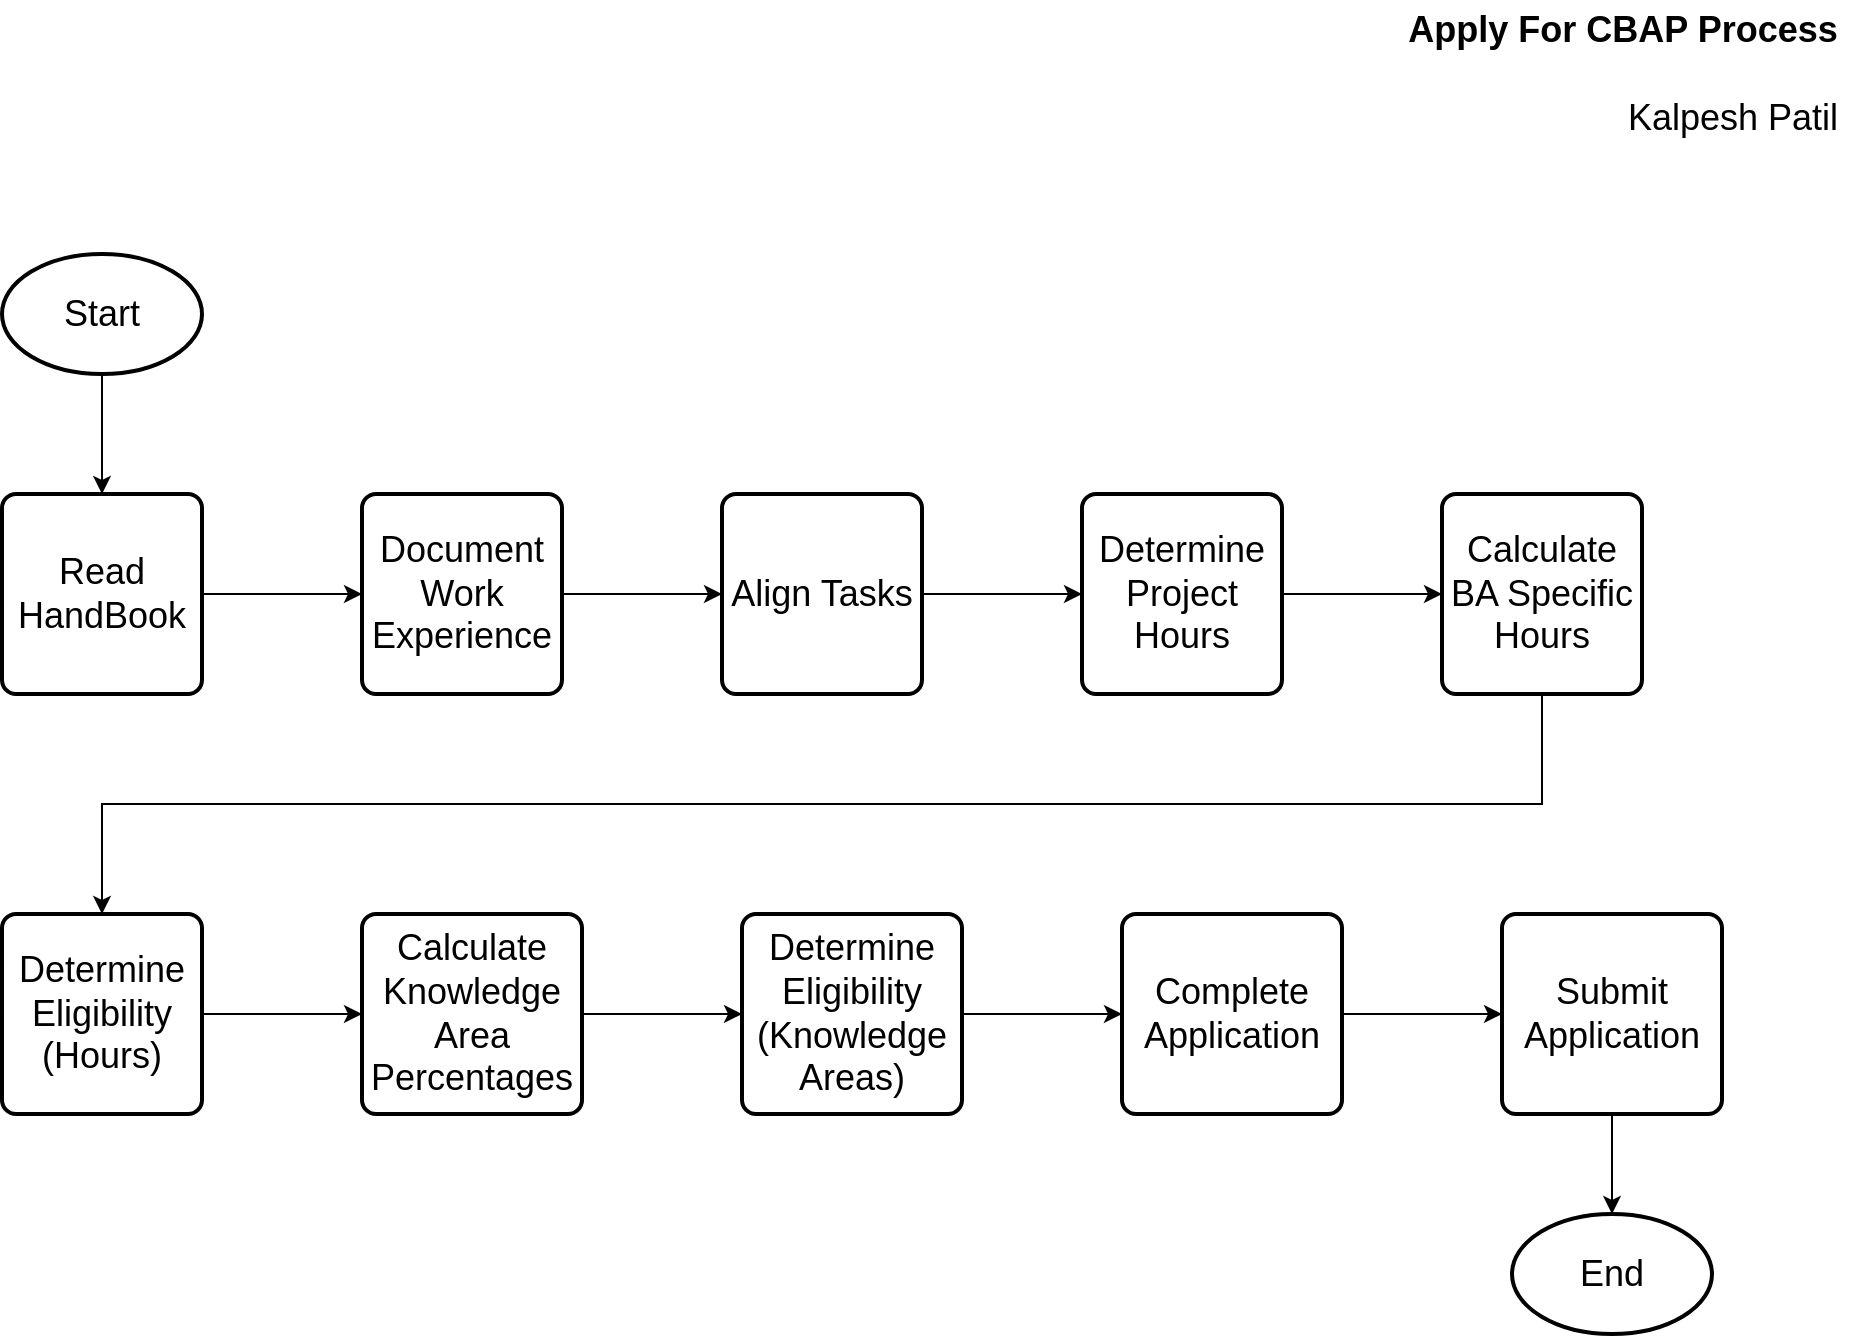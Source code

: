<mxfile version="13.1.2" type="github">
  <diagram id="bmLxF5NHHbLqdTSqwjN1" name="Page-1">
    <mxGraphModel dx="1231" dy="806" grid="1" gridSize="10" guides="1" tooltips="1" connect="1" arrows="1" fold="1" page="1" pageScale="1" pageWidth="1169" pageHeight="826" math="0" shadow="0">
      <root>
        <mxCell id="0" />
        <mxCell id="1" parent="0" />
        <mxCell id="Y69mmydfdGmCzMNUpoow-1" value="Apply For CBAP Process" style="text;html=1;align=center;verticalAlign=middle;resizable=0;points=[];autosize=1;fontSize=18;fontStyle=1" vertex="1" parent="1">
          <mxGeometry x="850" y="16" width="230" height="30" as="geometry" />
        </mxCell>
        <mxCell id="Y69mmydfdGmCzMNUpoow-2" value="Kalpesh Patil" style="text;html=1;align=center;verticalAlign=middle;resizable=0;points=[];autosize=1;fontSize=18;" vertex="1" parent="1">
          <mxGeometry x="960" y="60" width="120" height="30" as="geometry" />
        </mxCell>
        <mxCell id="Y69mmydfdGmCzMNUpoow-24" value="" style="edgeStyle=orthogonalEdgeStyle;rounded=0;orthogonalLoop=1;jettySize=auto;html=1;fontSize=18;" edge="1" parent="1" source="Y69mmydfdGmCzMNUpoow-3" target="Y69mmydfdGmCzMNUpoow-4">
          <mxGeometry relative="1" as="geometry" />
        </mxCell>
        <mxCell id="Y69mmydfdGmCzMNUpoow-3" value="Start" style="strokeWidth=2;html=1;shape=mxgraph.flowchart.start_1;whiteSpace=wrap;fontSize=18;" vertex="1" parent="1">
          <mxGeometry x="155" y="143" width="100" height="60" as="geometry" />
        </mxCell>
        <mxCell id="Y69mmydfdGmCzMNUpoow-6" value="" style="edgeStyle=orthogonalEdgeStyle;rounded=0;orthogonalLoop=1;jettySize=auto;html=1;fontSize=18;" edge="1" parent="1" source="Y69mmydfdGmCzMNUpoow-4" target="Y69mmydfdGmCzMNUpoow-5">
          <mxGeometry relative="1" as="geometry" />
        </mxCell>
        <mxCell id="Y69mmydfdGmCzMNUpoow-4" value="Read HandBook" style="rounded=1;whiteSpace=wrap;html=1;absoluteArcSize=1;arcSize=14;strokeWidth=2;fontSize=18;" vertex="1" parent="1">
          <mxGeometry x="155" y="263" width="100" height="100" as="geometry" />
        </mxCell>
        <mxCell id="Y69mmydfdGmCzMNUpoow-15" value="" style="edgeStyle=orthogonalEdgeStyle;rounded=0;orthogonalLoop=1;jettySize=auto;html=1;fontSize=18;" edge="1" parent="1" source="Y69mmydfdGmCzMNUpoow-13" target="Y69mmydfdGmCzMNUpoow-14">
          <mxGeometry relative="1" as="geometry" />
        </mxCell>
        <mxCell id="Y69mmydfdGmCzMNUpoow-13" value="Determine Eligibility (Hours)" style="rounded=1;whiteSpace=wrap;html=1;absoluteArcSize=1;arcSize=14;strokeWidth=2;fontSize=18;" vertex="1" parent="1">
          <mxGeometry x="155" y="473" width="100" height="100" as="geometry" />
        </mxCell>
        <mxCell id="Y69mmydfdGmCzMNUpoow-17" value="" style="edgeStyle=orthogonalEdgeStyle;rounded=0;orthogonalLoop=1;jettySize=auto;html=1;fontSize=18;" edge="1" parent="1" source="Y69mmydfdGmCzMNUpoow-14" target="Y69mmydfdGmCzMNUpoow-16">
          <mxGeometry relative="1" as="geometry" />
        </mxCell>
        <mxCell id="Y69mmydfdGmCzMNUpoow-14" value="Calculate Knowledge Area Percentages" style="rounded=1;whiteSpace=wrap;html=1;absoluteArcSize=1;arcSize=14;strokeWidth=2;fontSize=18;" vertex="1" parent="1">
          <mxGeometry x="335" y="473" width="110" height="100" as="geometry" />
        </mxCell>
        <mxCell id="Y69mmydfdGmCzMNUpoow-19" value="" style="edgeStyle=orthogonalEdgeStyle;rounded=0;orthogonalLoop=1;jettySize=auto;html=1;fontSize=18;" edge="1" parent="1" source="Y69mmydfdGmCzMNUpoow-16" target="Y69mmydfdGmCzMNUpoow-18">
          <mxGeometry relative="1" as="geometry" />
        </mxCell>
        <mxCell id="Y69mmydfdGmCzMNUpoow-16" value="Determine Eligibility (Knowledge Areas)" style="rounded=1;whiteSpace=wrap;html=1;absoluteArcSize=1;arcSize=14;strokeWidth=2;fontSize=18;" vertex="1" parent="1">
          <mxGeometry x="525" y="473" width="110" height="100" as="geometry" />
        </mxCell>
        <mxCell id="Y69mmydfdGmCzMNUpoow-21" value="" style="edgeStyle=orthogonalEdgeStyle;rounded=0;orthogonalLoop=1;jettySize=auto;html=1;fontSize=18;" edge="1" parent="1" source="Y69mmydfdGmCzMNUpoow-18" target="Y69mmydfdGmCzMNUpoow-20">
          <mxGeometry relative="1" as="geometry" />
        </mxCell>
        <mxCell id="Y69mmydfdGmCzMNUpoow-18" value="Complete Application" style="rounded=1;whiteSpace=wrap;html=1;absoluteArcSize=1;arcSize=14;strokeWidth=2;fontSize=18;" vertex="1" parent="1">
          <mxGeometry x="715" y="473" width="110" height="100" as="geometry" />
        </mxCell>
        <mxCell id="Y69mmydfdGmCzMNUpoow-25" value="" style="edgeStyle=orthogonalEdgeStyle;rounded=0;orthogonalLoop=1;jettySize=auto;html=1;fontSize=18;" edge="1" parent="1" source="Y69mmydfdGmCzMNUpoow-20" target="Y69mmydfdGmCzMNUpoow-22">
          <mxGeometry relative="1" as="geometry" />
        </mxCell>
        <mxCell id="Y69mmydfdGmCzMNUpoow-20" value="Submit Application" style="rounded=1;whiteSpace=wrap;html=1;absoluteArcSize=1;arcSize=14;strokeWidth=2;fontSize=18;" vertex="1" parent="1">
          <mxGeometry x="905" y="473" width="110" height="100" as="geometry" />
        </mxCell>
        <mxCell id="Y69mmydfdGmCzMNUpoow-8" value="" style="edgeStyle=orthogonalEdgeStyle;rounded=0;orthogonalLoop=1;jettySize=auto;html=1;fontSize=18;" edge="1" parent="1" source="Y69mmydfdGmCzMNUpoow-5" target="Y69mmydfdGmCzMNUpoow-7">
          <mxGeometry relative="1" as="geometry" />
        </mxCell>
        <mxCell id="Y69mmydfdGmCzMNUpoow-5" value="Document Work Experience" style="rounded=1;whiteSpace=wrap;html=1;absoluteArcSize=1;arcSize=14;strokeWidth=2;fontSize=18;" vertex="1" parent="1">
          <mxGeometry x="335" y="263" width="100" height="100" as="geometry" />
        </mxCell>
        <mxCell id="Y69mmydfdGmCzMNUpoow-10" value="" style="edgeStyle=orthogonalEdgeStyle;rounded=0;orthogonalLoop=1;jettySize=auto;html=1;fontSize=18;" edge="1" parent="1" source="Y69mmydfdGmCzMNUpoow-7" target="Y69mmydfdGmCzMNUpoow-9">
          <mxGeometry relative="1" as="geometry" />
        </mxCell>
        <mxCell id="Y69mmydfdGmCzMNUpoow-7" value="Align Tasks" style="rounded=1;whiteSpace=wrap;html=1;absoluteArcSize=1;arcSize=14;strokeWidth=2;fontSize=18;" vertex="1" parent="1">
          <mxGeometry x="515" y="263" width="100" height="100" as="geometry" />
        </mxCell>
        <mxCell id="Y69mmydfdGmCzMNUpoow-12" value="" style="edgeStyle=orthogonalEdgeStyle;rounded=0;orthogonalLoop=1;jettySize=auto;html=1;fontSize=18;" edge="1" parent="1" source="Y69mmydfdGmCzMNUpoow-9" target="Y69mmydfdGmCzMNUpoow-11">
          <mxGeometry relative="1" as="geometry" />
        </mxCell>
        <mxCell id="Y69mmydfdGmCzMNUpoow-9" value="Determine Project Hours" style="rounded=1;whiteSpace=wrap;html=1;absoluteArcSize=1;arcSize=14;strokeWidth=2;fontSize=18;" vertex="1" parent="1">
          <mxGeometry x="695" y="263" width="100" height="100" as="geometry" />
        </mxCell>
        <mxCell id="Y69mmydfdGmCzMNUpoow-23" style="edgeStyle=orthogonalEdgeStyle;rounded=0;orthogonalLoop=1;jettySize=auto;html=1;exitX=0.5;exitY=1;exitDx=0;exitDy=0;entryX=0.5;entryY=0;entryDx=0;entryDy=0;fontSize=18;" edge="1" parent="1" source="Y69mmydfdGmCzMNUpoow-11" target="Y69mmydfdGmCzMNUpoow-13">
          <mxGeometry relative="1" as="geometry" />
        </mxCell>
        <mxCell id="Y69mmydfdGmCzMNUpoow-11" value="Calculate BA Specific Hours" style="rounded=1;whiteSpace=wrap;html=1;absoluteArcSize=1;arcSize=14;strokeWidth=2;fontSize=18;" vertex="1" parent="1">
          <mxGeometry x="875" y="263" width="100" height="100" as="geometry" />
        </mxCell>
        <mxCell id="Y69mmydfdGmCzMNUpoow-22" value="End" style="strokeWidth=2;html=1;shape=mxgraph.flowchart.start_1;whiteSpace=wrap;fontSize=18;" vertex="1" parent="1">
          <mxGeometry x="910" y="623" width="100" height="60" as="geometry" />
        </mxCell>
      </root>
    </mxGraphModel>
  </diagram>
</mxfile>
